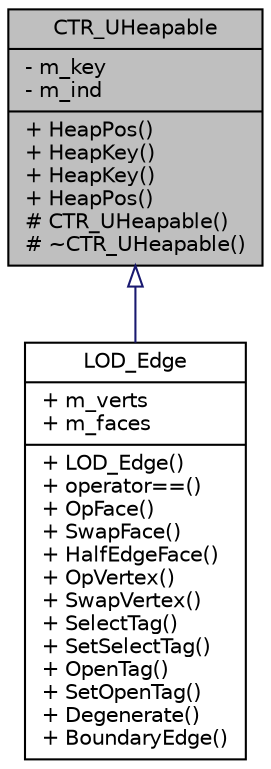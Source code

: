 digraph G
{
  edge [fontname="Helvetica",fontsize="10",labelfontname="Helvetica",labelfontsize="10"];
  node [fontname="Helvetica",fontsize="10",shape=record];
  Node1 [label="{CTR_UHeapable\n|- m_key\l- m_ind\l|+ HeapPos()\l+ HeapKey()\l+ HeapKey()\l+ HeapPos()\l# CTR_UHeapable()\l# ~CTR_UHeapable()\l}",height=0.2,width=0.4,color="black", fillcolor="grey75", style="filled" fontcolor="black"];
  Node1 -> Node2 [dir=back,color="midnightblue",fontsize="10",style="solid",arrowtail="empty",fontname="Helvetica"];
  Node2 [label="{LOD_Edge\n|+ m_verts\l+ m_faces\l|+ LOD_Edge()\l+ operator==()\l+ OpFace()\l+ SwapFace()\l+ HalfEdgeFace()\l+ OpVertex()\l+ SwapVertex()\l+ SelectTag()\l+ SetSelectTag()\l+ OpenTag()\l+ SetOpenTag()\l+ Degenerate()\l+ BoundaryEdge()\l}",height=0.2,width=0.4,color="black", fillcolor="white", style="filled",URL="$de/dba/classLOD__Edge.html"];
}
